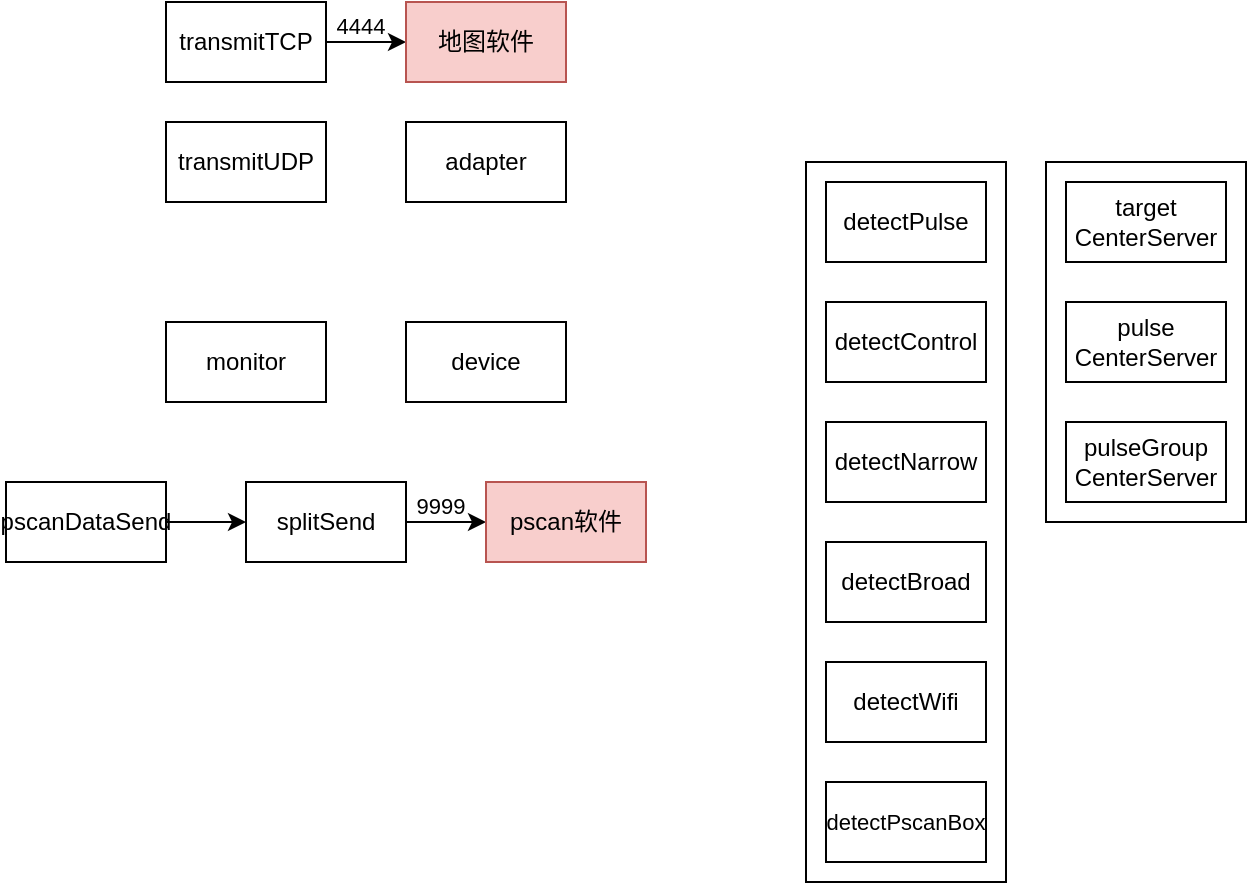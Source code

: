 <mxfile version="25.0.3">
  <diagram name="第 1 页" id="c-wLTQE5T7fWN2uGCTkj">
    <mxGraphModel dx="819" dy="432" grid="1" gridSize="10" guides="1" tooltips="1" connect="1" arrows="1" fold="1" page="1" pageScale="1" pageWidth="827" pageHeight="1169" math="0" shadow="0">
      <root>
        <mxCell id="0" />
        <mxCell id="1" parent="0" />
        <mxCell id="RkxBlU55WuZMnkj0bOeG-3" style="edgeStyle=orthogonalEdgeStyle;rounded=0;orthogonalLoop=1;jettySize=auto;html=1;exitX=1;exitY=0.5;exitDx=0;exitDy=0;entryX=0;entryY=0.5;entryDx=0;entryDy=0;" edge="1" parent="1" source="tVdQTuVEDTe3-TB5gP0G-1" target="RkxBlU55WuZMnkj0bOeG-2">
          <mxGeometry relative="1" as="geometry" />
        </mxCell>
        <mxCell id="RkxBlU55WuZMnkj0bOeG-4" value="4444" style="edgeLabel;html=1;align=center;verticalAlign=middle;resizable=0;points=[];" vertex="1" connectable="0" parent="RkxBlU55WuZMnkj0bOeG-3">
          <mxGeometry x="-0.174" y="1" relative="1" as="geometry">
            <mxPoint y="-7" as="offset" />
          </mxGeometry>
        </mxCell>
        <mxCell id="tVdQTuVEDTe3-TB5gP0G-1" value="transmitTCP" style="rounded=0;whiteSpace=wrap;html=1;" parent="1" vertex="1">
          <mxGeometry x="200" y="320" width="80" height="40" as="geometry" />
        </mxCell>
        <mxCell id="RkxBlU55WuZMnkj0bOeG-1" value="transmitUDP" style="rounded=0;whiteSpace=wrap;html=1;" vertex="1" parent="1">
          <mxGeometry x="200" y="380" width="80" height="40" as="geometry" />
        </mxCell>
        <mxCell id="RkxBlU55WuZMnkj0bOeG-2" value="地图软件" style="rounded=0;whiteSpace=wrap;html=1;fillColor=#f8cecc;strokeColor=#b85450;" vertex="1" parent="1">
          <mxGeometry x="320" y="320" width="80" height="40" as="geometry" />
        </mxCell>
        <mxCell id="RkxBlU55WuZMnkj0bOeG-5" value="monitor" style="rounded=0;whiteSpace=wrap;html=1;" vertex="1" parent="1">
          <mxGeometry x="200" y="480" width="80" height="40" as="geometry" />
        </mxCell>
        <mxCell id="RkxBlU55WuZMnkj0bOeG-9" value="adapter" style="rounded=0;whiteSpace=wrap;html=1;" vertex="1" parent="1">
          <mxGeometry x="320" y="380" width="80" height="40" as="geometry" />
        </mxCell>
        <mxCell id="RkxBlU55WuZMnkj0bOeG-18" value="" style="group" vertex="1" connectable="0" parent="1">
          <mxGeometry x="640" y="400" width="100" height="180" as="geometry" />
        </mxCell>
        <mxCell id="RkxBlU55WuZMnkj0bOeG-17" value="" style="rounded=0;whiteSpace=wrap;html=1;fillColor=none;" vertex="1" parent="RkxBlU55WuZMnkj0bOeG-18">
          <mxGeometry width="100" height="180" as="geometry" />
        </mxCell>
        <mxCell id="RkxBlU55WuZMnkj0bOeG-6" value="target&lt;div&gt;CenterServer&lt;/div&gt;" style="rounded=0;whiteSpace=wrap;html=1;" vertex="1" parent="RkxBlU55WuZMnkj0bOeG-18">
          <mxGeometry x="10" y="10" width="80" height="40" as="geometry" />
        </mxCell>
        <mxCell id="RkxBlU55WuZMnkj0bOeG-7" value="pulse&lt;div&gt;CenterServer&lt;/div&gt;" style="rounded=0;whiteSpace=wrap;html=1;" vertex="1" parent="RkxBlU55WuZMnkj0bOeG-18">
          <mxGeometry x="10" y="70" width="80" height="40" as="geometry" />
        </mxCell>
        <mxCell id="RkxBlU55WuZMnkj0bOeG-8" value="pulseGroup&lt;div&gt;CenterServer&lt;/div&gt;" style="rounded=0;whiteSpace=wrap;html=1;" vertex="1" parent="RkxBlU55WuZMnkj0bOeG-18">
          <mxGeometry x="10" y="130" width="80" height="40" as="geometry" />
        </mxCell>
        <mxCell id="RkxBlU55WuZMnkj0bOeG-15" value="" style="rounded=0;whiteSpace=wrap;html=1;fillColor=none;" vertex="1" parent="1">
          <mxGeometry x="520" y="400" width="100" height="360" as="geometry" />
        </mxCell>
        <mxCell id="RkxBlU55WuZMnkj0bOeG-10" value="detectPulse" style="rounded=0;whiteSpace=wrap;html=1;" vertex="1" parent="1">
          <mxGeometry x="530" y="410" width="80" height="40" as="geometry" />
        </mxCell>
        <mxCell id="RkxBlU55WuZMnkj0bOeG-11" value="detectControl" style="rounded=0;whiteSpace=wrap;html=1;" vertex="1" parent="1">
          <mxGeometry x="530" y="470" width="80" height="40" as="geometry" />
        </mxCell>
        <mxCell id="RkxBlU55WuZMnkj0bOeG-12" value="detectNarrow" style="rounded=0;whiteSpace=wrap;html=1;" vertex="1" parent="1">
          <mxGeometry x="530" y="530" width="80" height="40" as="geometry" />
        </mxCell>
        <mxCell id="RkxBlU55WuZMnkj0bOeG-13" value="detectBroad" style="rounded=0;whiteSpace=wrap;html=1;" vertex="1" parent="1">
          <mxGeometry x="530" y="590" width="80" height="40" as="geometry" />
        </mxCell>
        <mxCell id="RkxBlU55WuZMnkj0bOeG-14" value="detectWifi" style="rounded=0;whiteSpace=wrap;html=1;" vertex="1" parent="1">
          <mxGeometry x="530" y="650" width="80" height="40" as="geometry" />
        </mxCell>
        <mxCell id="RkxBlU55WuZMnkj0bOeG-19" value="detectPscanBox" style="rounded=0;whiteSpace=wrap;html=1;fontSize=11;" vertex="1" parent="1">
          <mxGeometry x="530" y="710" width="80" height="40" as="geometry" />
        </mxCell>
        <mxCell id="RkxBlU55WuZMnkj0bOeG-20" value="device" style="rounded=0;whiteSpace=wrap;html=1;" vertex="1" parent="1">
          <mxGeometry x="320" y="480" width="80" height="40" as="geometry" />
        </mxCell>
        <mxCell id="RkxBlU55WuZMnkj0bOeG-23" style="edgeStyle=orthogonalEdgeStyle;rounded=0;orthogonalLoop=1;jettySize=auto;html=1;exitX=1;exitY=0.5;exitDx=0;exitDy=0;entryX=0;entryY=0.5;entryDx=0;entryDy=0;" edge="1" parent="1" source="RkxBlU55WuZMnkj0bOeG-21" target="RkxBlU55WuZMnkj0bOeG-22">
          <mxGeometry relative="1" as="geometry" />
        </mxCell>
        <mxCell id="RkxBlU55WuZMnkj0bOeG-21" value="pscanDataSend" style="rounded=0;whiteSpace=wrap;html=1;" vertex="1" parent="1">
          <mxGeometry x="120" y="560" width="80" height="40" as="geometry" />
        </mxCell>
        <mxCell id="RkxBlU55WuZMnkj0bOeG-25" style="edgeStyle=orthogonalEdgeStyle;rounded=0;orthogonalLoop=1;jettySize=auto;html=1;exitX=1;exitY=0.5;exitDx=0;exitDy=0;entryX=0;entryY=0.5;entryDx=0;entryDy=0;" edge="1" parent="1" source="RkxBlU55WuZMnkj0bOeG-22" target="RkxBlU55WuZMnkj0bOeG-24">
          <mxGeometry relative="1" as="geometry" />
        </mxCell>
        <mxCell id="RkxBlU55WuZMnkj0bOeG-26" value="9999" style="edgeLabel;html=1;align=center;verticalAlign=middle;resizable=0;points=[];" vertex="1" connectable="0" parent="RkxBlU55WuZMnkj0bOeG-25">
          <mxGeometry x="-0.207" y="2" relative="1" as="geometry">
            <mxPoint x="1" y="-6" as="offset" />
          </mxGeometry>
        </mxCell>
        <mxCell id="RkxBlU55WuZMnkj0bOeG-22" value="splitSend" style="rounded=0;whiteSpace=wrap;html=1;" vertex="1" parent="1">
          <mxGeometry x="240" y="560" width="80" height="40" as="geometry" />
        </mxCell>
        <mxCell id="RkxBlU55WuZMnkj0bOeG-24" value="pscan软件" style="rounded=0;whiteSpace=wrap;html=1;fillColor=#f8cecc;strokeColor=#b85450;" vertex="1" parent="1">
          <mxGeometry x="360" y="560" width="80" height="40" as="geometry" />
        </mxCell>
      </root>
    </mxGraphModel>
  </diagram>
</mxfile>
